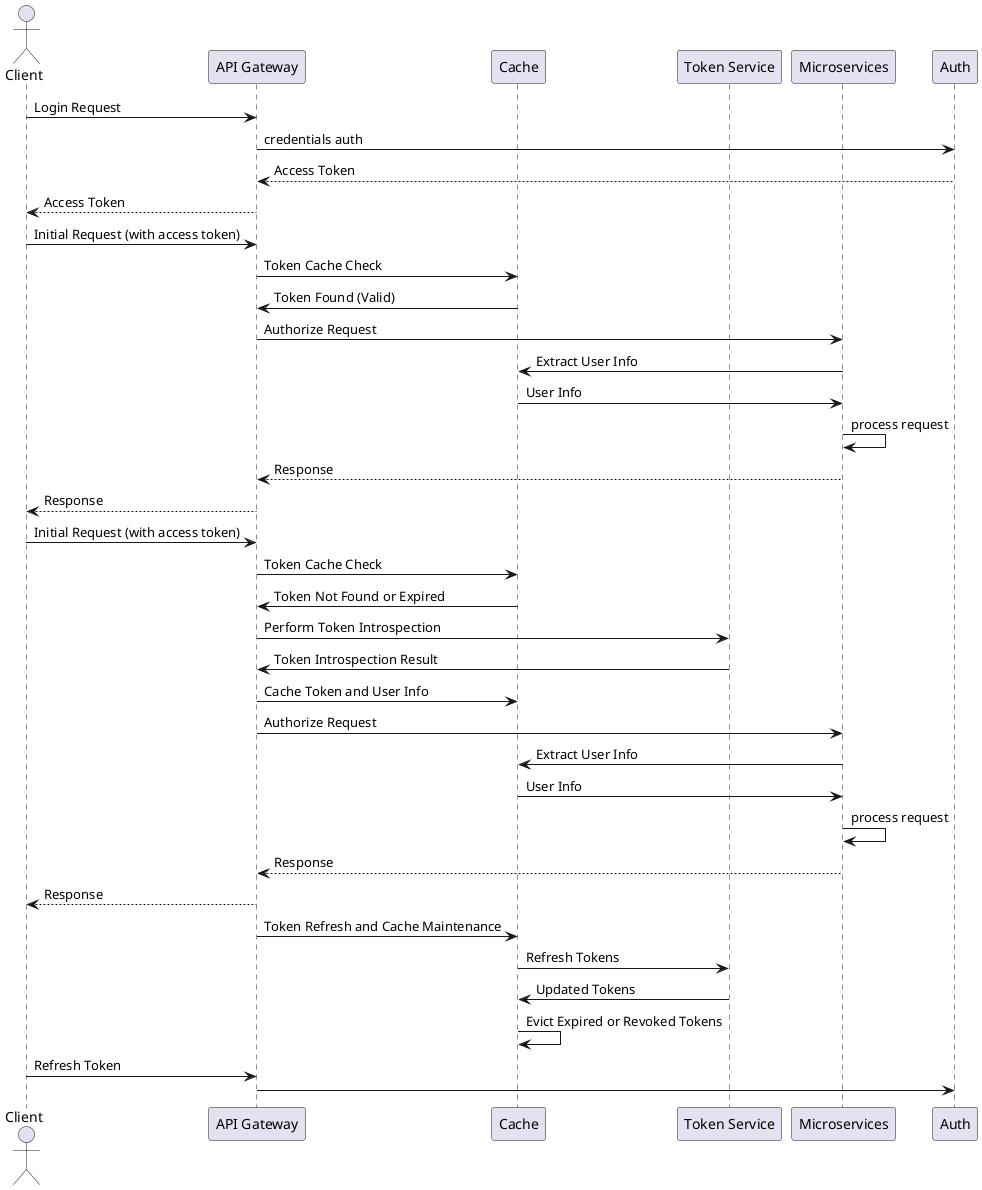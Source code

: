 @startuml

actor Client
participant "API Gateway" as APIGateway
participant Cache
participant "Token Service" as TokenService
participant "Microservices" as Microservices
participant Auth

Client -> APIGateway : Login Request
APIGateway -> Auth : credentials auth
Auth --> APIGateway : Access Token
APIGateway --> Client : Access Token

Client -> APIGateway: Initial Request (with access token)
APIGateway -> Cache: Token Cache Check
Cache -> APIGateway: Token Found (Valid)
APIGateway -> Microservices: Authorize Request
Microservices -> Cache: Extract User Info
Cache -> Microservices: User Info
Microservices -> Microservices: process request
Microservices --> APIGateway: Response
APIGateway --> Client: Response

Client -> APIGateway: Initial Request (with access token)
APIGateway -> Cache: Token Cache Check
Cache -> APIGateway: Token Not Found or Expired
APIGateway -> TokenService: Perform Token Introspection
TokenService -> APIGateway: Token Introspection Result
APIGateway -> Cache: Cache Token and User Info
APIGateway -> Microservices: Authorize Request
Microservices -> Cache: Extract User Info
Cache -> Microservices: User Info
Microservices -> Microservices: process request
Microservices --> APIGateway: Response
APIGateway --> Client: Response

APIGateway -> Cache: Token Refresh and Cache Maintenance
Cache -> TokenService: Refresh Tokens
TokenService -> Cache: Updated Tokens
Cache -> Cache: Evict Expired or Revoked Tokens

Client -> APIGateway: Refresh Token
APIGateway -> Auth: 

@enduml
